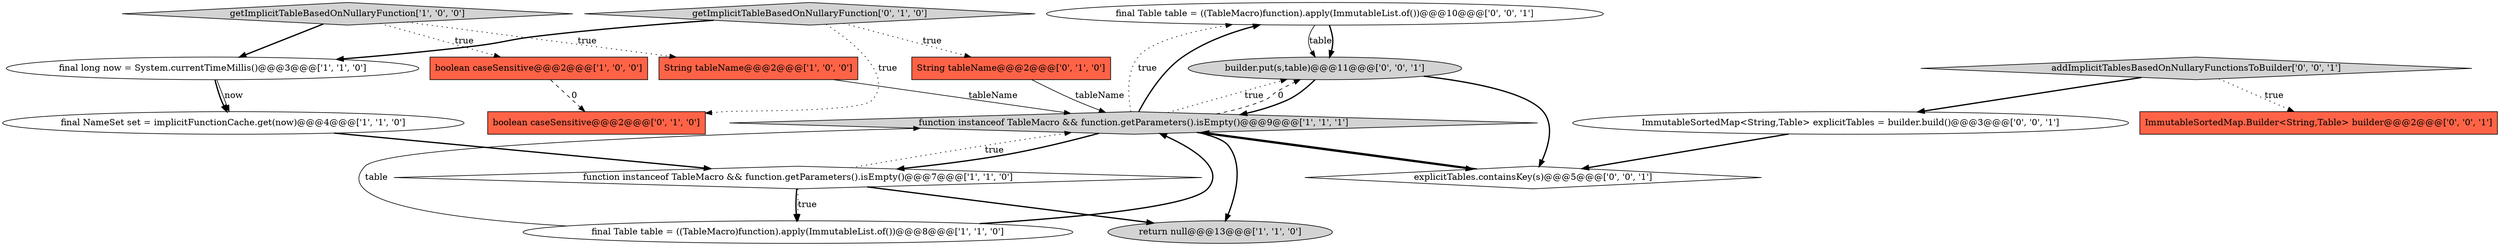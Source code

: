 digraph {
13 [style = filled, label = "final Table table = ((TableMacro)function).apply(ImmutableList.of())@@@10@@@['0', '0', '1']", fillcolor = white, shape = ellipse image = "AAA0AAABBB3BBB"];
8 [style = filled, label = "final NameSet set = implicitFunctionCache.get(now)@@@4@@@['1', '1', '0']", fillcolor = white, shape = ellipse image = "AAA0AAABBB1BBB"];
1 [style = filled, label = "function instanceof TableMacro && function.getParameters().isEmpty()@@@9@@@['1', '1', '1']", fillcolor = lightgray, shape = diamond image = "AAA0AAABBB1BBB"];
16 [style = filled, label = "ImmutableSortedMap<String,Table> explicitTables = builder.build()@@@3@@@['0', '0', '1']", fillcolor = white, shape = ellipse image = "AAA0AAABBB3BBB"];
17 [style = filled, label = "builder.put(s,table)@@@11@@@['0', '0', '1']", fillcolor = lightgray, shape = ellipse image = "AAA0AAABBB3BBB"];
7 [style = filled, label = "boolean caseSensitive@@@2@@@['1', '0', '0']", fillcolor = tomato, shape = box image = "AAA1AAABBB1BBB"];
9 [style = filled, label = "getImplicitTableBasedOnNullaryFunction['0', '1', '0']", fillcolor = lightgray, shape = diamond image = "AAA0AAABBB2BBB"];
15 [style = filled, label = "ImmutableSortedMap.Builder<String,Table> builder@@@2@@@['0', '0', '1']", fillcolor = tomato, shape = box image = "AAA0AAABBB3BBB"];
11 [style = filled, label = "boolean caseSensitive@@@2@@@['0', '1', '0']", fillcolor = tomato, shape = box image = "AAA1AAABBB2BBB"];
3 [style = filled, label = "final Table table = ((TableMacro)function).apply(ImmutableList.of())@@@8@@@['1', '1', '0']", fillcolor = white, shape = ellipse image = "AAA0AAABBB1BBB"];
5 [style = filled, label = "final long now = System.currentTimeMillis()@@@3@@@['1', '1', '0']", fillcolor = white, shape = ellipse image = "AAA0AAABBB1BBB"];
4 [style = filled, label = "getImplicitTableBasedOnNullaryFunction['1', '0', '0']", fillcolor = lightgray, shape = diamond image = "AAA0AAABBB1BBB"];
12 [style = filled, label = "explicitTables.containsKey(s)@@@5@@@['0', '0', '1']", fillcolor = white, shape = diamond image = "AAA0AAABBB3BBB"];
6 [style = filled, label = "function instanceof TableMacro && function.getParameters().isEmpty()@@@7@@@['1', '1', '0']", fillcolor = white, shape = diamond image = "AAA0AAABBB1BBB"];
10 [style = filled, label = "String tableName@@@2@@@['0', '1', '0']", fillcolor = tomato, shape = box image = "AAA0AAABBB2BBB"];
14 [style = filled, label = "addImplicitTablesBasedOnNullaryFunctionsToBuilder['0', '0', '1']", fillcolor = lightgray, shape = diamond image = "AAA0AAABBB3BBB"];
2 [style = filled, label = "return null@@@13@@@['1', '1', '0']", fillcolor = lightgray, shape = ellipse image = "AAA0AAABBB1BBB"];
0 [style = filled, label = "String tableName@@@2@@@['1', '0', '0']", fillcolor = tomato, shape = box image = "AAA0AAABBB1BBB"];
14->16 [style = bold, label=""];
6->3 [style = bold, label=""];
5->8 [style = bold, label=""];
0->1 [style = solid, label="tableName"];
17->1 [style = bold, label=""];
3->1 [style = bold, label=""];
3->1 [style = solid, label="table"];
1->17 [style = dotted, label="true"];
9->11 [style = dotted, label="true"];
4->0 [style = dotted, label="true"];
6->1 [style = dotted, label="true"];
7->11 [style = dashed, label="0"];
13->17 [style = solid, label="table"];
4->7 [style = dotted, label="true"];
10->1 [style = solid, label="tableName"];
8->6 [style = bold, label=""];
5->8 [style = solid, label="now"];
12->1 [style = bold, label=""];
1->13 [style = bold, label=""];
6->2 [style = bold, label=""];
1->13 [style = dotted, label="true"];
13->17 [style = bold, label=""];
14->15 [style = dotted, label="true"];
17->12 [style = bold, label=""];
1->6 [style = bold, label=""];
1->17 [style = dashed, label="0"];
1->12 [style = bold, label=""];
9->5 [style = bold, label=""];
1->2 [style = bold, label=""];
6->3 [style = dotted, label="true"];
9->10 [style = dotted, label="true"];
4->5 [style = bold, label=""];
16->12 [style = bold, label=""];
}
